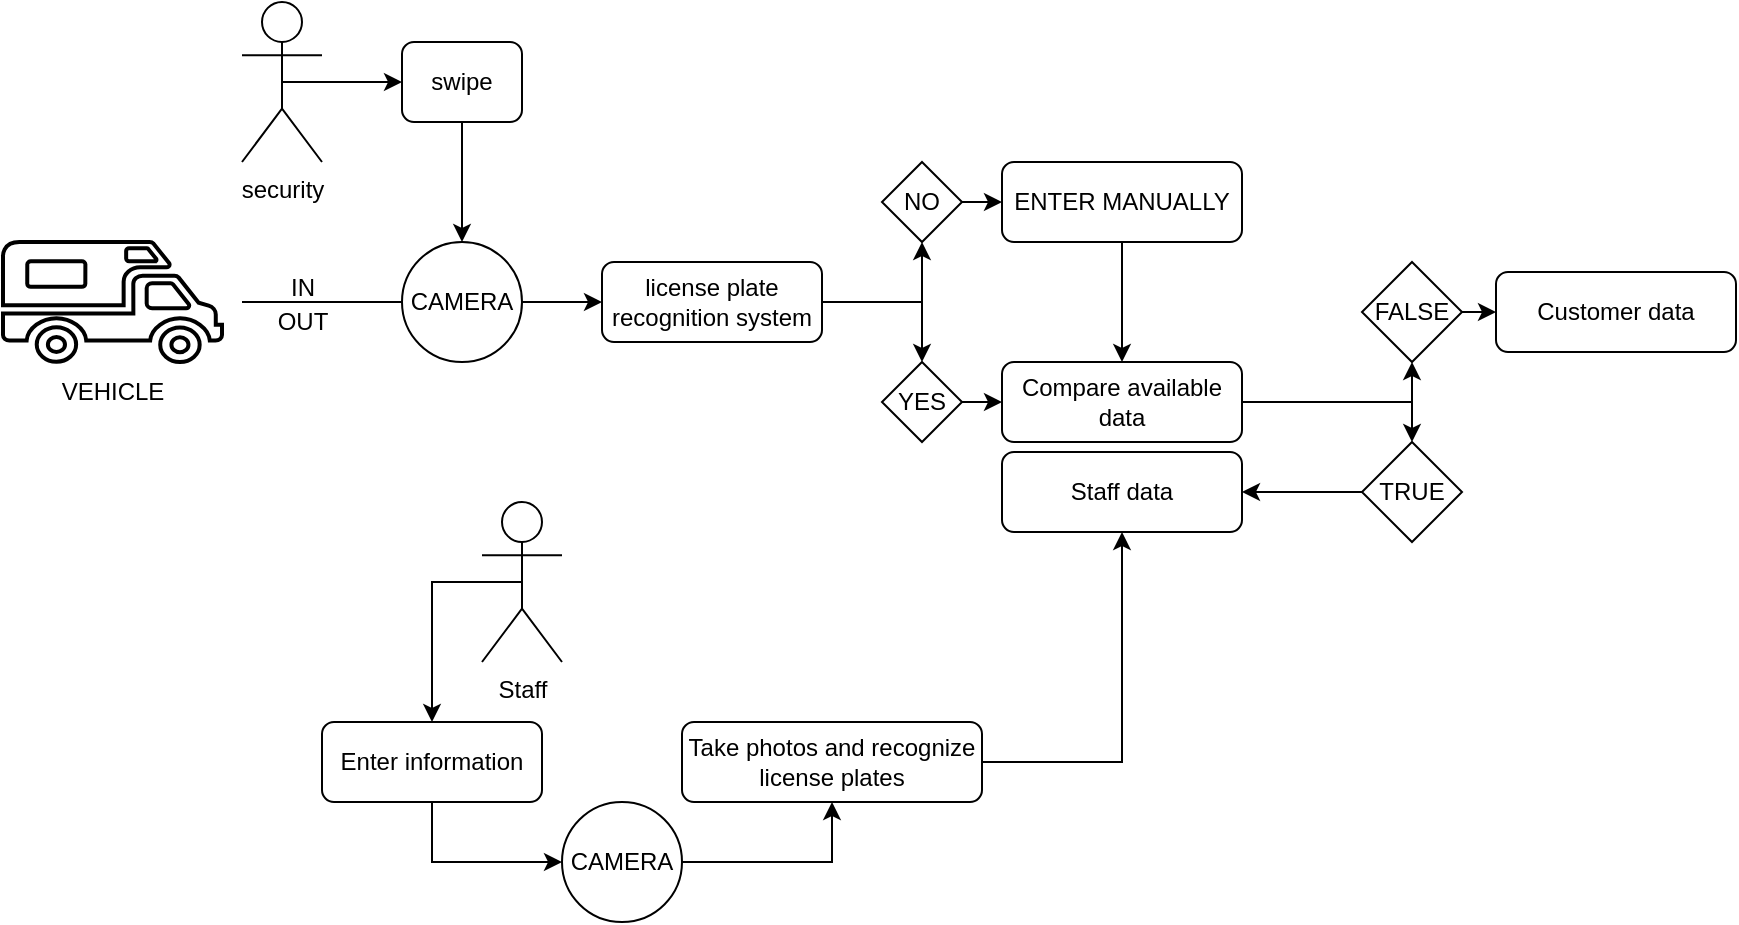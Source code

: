 <mxfile version="24.5.4" type="github">
  <diagram name="Trang-1" id="9g4NJWQaRpeCCxSCEzkC">
    <mxGraphModel dx="1400" dy="1865" grid="0" gridSize="10" guides="1" tooltips="1" connect="1" arrows="1" fold="1" page="1" pageScale="1" pageWidth="827" pageHeight="1169" math="0" shadow="0">
      <root>
        <mxCell id="0" />
        <mxCell id="1" parent="0" />
        <mxCell id="WoNUFKYh86xmJahRJ14r-59" style="edgeStyle=orthogonalEdgeStyle;rounded=0;orthogonalLoop=1;jettySize=auto;html=1;exitX=0.5;exitY=0.5;exitDx=0;exitDy=0;exitPerimeter=0;" parent="1" source="WoNUFKYh86xmJahRJ14r-2" target="WoNUFKYh86xmJahRJ14r-58" edge="1">
          <mxGeometry relative="1" as="geometry" />
        </mxCell>
        <mxCell id="WoNUFKYh86xmJahRJ14r-2" value="security" style="shape=umlActor;verticalLabelPosition=bottom;verticalAlign=top;html=1;outlineConnect=0;" parent="1" vertex="1">
          <mxGeometry x="200" y="-20" width="40" height="80" as="geometry" />
        </mxCell>
        <mxCell id="WoNUFKYh86xmJahRJ14r-68" style="edgeStyle=orthogonalEdgeStyle;rounded=0;orthogonalLoop=1;jettySize=auto;html=1;exitX=1;exitY=0.5;exitDx=0;exitDy=0;" parent="1" source="WoNUFKYh86xmJahRJ14r-7" target="WoNUFKYh86xmJahRJ14r-61" edge="1">
          <mxGeometry relative="1" as="geometry" />
        </mxCell>
        <mxCell id="WoNUFKYh86xmJahRJ14r-7" value="CAMERA" style="ellipse;whiteSpace=wrap;html=1;aspect=fixed;" parent="1" vertex="1">
          <mxGeometry x="280" y="100" width="60" height="60" as="geometry" />
        </mxCell>
        <mxCell id="WoNUFKYh86xmJahRJ14r-102" style="edgeStyle=orthogonalEdgeStyle;rounded=0;orthogonalLoop=1;jettySize=auto;html=1;exitX=1;exitY=0.5;exitDx=0;exitDy=0;entryX=0.5;entryY=1;entryDx=0;entryDy=0;" parent="1" source="WoNUFKYh86xmJahRJ14r-30" target="WoNUFKYh86xmJahRJ14r-94" edge="1">
          <mxGeometry relative="1" as="geometry" />
        </mxCell>
        <mxCell id="WoNUFKYh86xmJahRJ14r-30" value="Take photos and recognize license plates" style="rounded=1;whiteSpace=wrap;html=1;" parent="1" vertex="1">
          <mxGeometry x="420" y="340" width="150" height="40" as="geometry" />
        </mxCell>
        <mxCell id="WoNUFKYh86xmJahRJ14r-92" style="edgeStyle=orthogonalEdgeStyle;rounded=0;orthogonalLoop=1;jettySize=auto;html=1;exitX=0.5;exitY=0.5;exitDx=0;exitDy=0;exitPerimeter=0;entryX=0.5;entryY=0;entryDx=0;entryDy=0;" parent="1" source="WoNUFKYh86xmJahRJ14r-31" target="WoNUFKYh86xmJahRJ14r-35" edge="1">
          <mxGeometry relative="1" as="geometry">
            <Array as="points">
              <mxPoint x="295" y="270" />
            </Array>
          </mxGeometry>
        </mxCell>
        <mxCell id="WoNUFKYh86xmJahRJ14r-31" value="Staff" style="shape=umlActor;verticalLabelPosition=bottom;verticalAlign=top;html=1;outlineConnect=0;" parent="1" vertex="1">
          <mxGeometry x="320" y="230" width="40" height="80" as="geometry" />
        </mxCell>
        <mxCell id="WoNUFKYh86xmJahRJ14r-101" style="edgeStyle=orthogonalEdgeStyle;rounded=0;orthogonalLoop=1;jettySize=auto;html=1;exitX=1;exitY=0.5;exitDx=0;exitDy=0;entryX=0.5;entryY=1;entryDx=0;entryDy=0;" parent="1" source="WoNUFKYh86xmJahRJ14r-33" target="WoNUFKYh86xmJahRJ14r-30" edge="1">
          <mxGeometry relative="1" as="geometry" />
        </mxCell>
        <mxCell id="WoNUFKYh86xmJahRJ14r-33" value="CAMERA" style="ellipse;whiteSpace=wrap;html=1;aspect=fixed;" parent="1" vertex="1">
          <mxGeometry x="360" y="380" width="60" height="60" as="geometry" />
        </mxCell>
        <mxCell id="WoNUFKYh86xmJahRJ14r-93" style="edgeStyle=orthogonalEdgeStyle;rounded=0;orthogonalLoop=1;jettySize=auto;html=1;exitX=0.5;exitY=1;exitDx=0;exitDy=0;entryX=0;entryY=0.5;entryDx=0;entryDy=0;" parent="1" source="WoNUFKYh86xmJahRJ14r-35" target="WoNUFKYh86xmJahRJ14r-33" edge="1">
          <mxGeometry relative="1" as="geometry" />
        </mxCell>
        <mxCell id="WoNUFKYh86xmJahRJ14r-35" value="Enter information" style="rounded=1;whiteSpace=wrap;html=1;" parent="1" vertex="1">
          <mxGeometry x="240" y="340" width="110" height="40" as="geometry" />
        </mxCell>
        <mxCell id="WoNUFKYh86xmJahRJ14r-51" value="" style="shape=mxgraph.signs.sports.rv;html=1;pointerEvents=1;fillColor=#ffffff;strokeColor=default;verticalLabelPosition=bottom;verticalAlign=top;align=center;fillStyle=auto;strokeWidth=2;" parent="1" vertex="1">
          <mxGeometry x="80" y="100" width="110" height="60" as="geometry" />
        </mxCell>
        <mxCell id="WoNUFKYh86xmJahRJ14r-53" value="" style="line;strokeWidth=1;rotatable=0;dashed=0;labelPosition=right;align=left;verticalAlign=middle;spacingTop=0;spacingLeft=6;points=[];portConstraint=eastwest;" parent="1" vertex="1">
          <mxGeometry x="200" y="125" width="80" height="10" as="geometry" />
        </mxCell>
        <mxCell id="WoNUFKYh86xmJahRJ14r-54" value="IN" style="text;html=1;align=center;verticalAlign=middle;resizable=0;points=[];autosize=1;strokeColor=none;fillColor=none;" parent="1" vertex="1">
          <mxGeometry x="210" y="108" width="40" height="30" as="geometry" />
        </mxCell>
        <mxCell id="WoNUFKYh86xmJahRJ14r-55" value="OUT" style="text;html=1;align=center;verticalAlign=middle;resizable=0;points=[];autosize=1;strokeColor=none;fillColor=none;" parent="1" vertex="1">
          <mxGeometry x="205" y="125" width="50" height="30" as="geometry" />
        </mxCell>
        <mxCell id="WoNUFKYh86xmJahRJ14r-60" style="edgeStyle=orthogonalEdgeStyle;rounded=0;orthogonalLoop=1;jettySize=auto;html=1;exitX=0.5;exitY=1;exitDx=0;exitDy=0;entryX=0.5;entryY=0;entryDx=0;entryDy=0;" parent="1" source="WoNUFKYh86xmJahRJ14r-58" target="WoNUFKYh86xmJahRJ14r-7" edge="1">
          <mxGeometry relative="1" as="geometry" />
        </mxCell>
        <mxCell id="WoNUFKYh86xmJahRJ14r-58" value="swipe" style="rounded=1;whiteSpace=wrap;html=1;" parent="1" vertex="1">
          <mxGeometry x="280" width="60" height="40" as="geometry" />
        </mxCell>
        <mxCell id="WoNUFKYh86xmJahRJ14r-66" style="edgeStyle=orthogonalEdgeStyle;rounded=0;orthogonalLoop=1;jettySize=auto;html=1;exitX=1;exitY=0.5;exitDx=0;exitDy=0;entryX=0.5;entryY=1;entryDx=0;entryDy=0;" parent="1" source="WoNUFKYh86xmJahRJ14r-61" target="WoNUFKYh86xmJahRJ14r-62" edge="1">
          <mxGeometry relative="1" as="geometry" />
        </mxCell>
        <mxCell id="WoNUFKYh86xmJahRJ14r-67" style="edgeStyle=orthogonalEdgeStyle;rounded=0;orthogonalLoop=1;jettySize=auto;html=1;exitX=1;exitY=0.5;exitDx=0;exitDy=0;entryX=0.5;entryY=0;entryDx=0;entryDy=0;" parent="1" source="WoNUFKYh86xmJahRJ14r-61" target="WoNUFKYh86xmJahRJ14r-63" edge="1">
          <mxGeometry relative="1" as="geometry" />
        </mxCell>
        <mxCell id="WoNUFKYh86xmJahRJ14r-61" value="license plate recognition system" style="rounded=1;whiteSpace=wrap;html=1;" parent="1" vertex="1">
          <mxGeometry x="380" y="110" width="110" height="40" as="geometry" />
        </mxCell>
        <mxCell id="WoNUFKYh86xmJahRJ14r-70" style="edgeStyle=orthogonalEdgeStyle;rounded=0;orthogonalLoop=1;jettySize=auto;html=1;exitX=1;exitY=0.5;exitDx=0;exitDy=0;entryX=0;entryY=0.5;entryDx=0;entryDy=0;" parent="1" source="WoNUFKYh86xmJahRJ14r-62" target="WoNUFKYh86xmJahRJ14r-69" edge="1">
          <mxGeometry relative="1" as="geometry" />
        </mxCell>
        <mxCell id="WoNUFKYh86xmJahRJ14r-62" value="NO" style="rhombus;whiteSpace=wrap;html=1;" parent="1" vertex="1">
          <mxGeometry x="520" y="60" width="40" height="40" as="geometry" />
        </mxCell>
        <mxCell id="WoNUFKYh86xmJahRJ14r-63" value="YES" style="rhombus;whiteSpace=wrap;html=1;" parent="1" vertex="1">
          <mxGeometry x="520" y="160" width="40" height="40" as="geometry" />
        </mxCell>
        <mxCell id="WoNUFKYh86xmJahRJ14r-81" style="edgeStyle=orthogonalEdgeStyle;rounded=0;orthogonalLoop=1;jettySize=auto;html=1;exitX=0.5;exitY=1;exitDx=0;exitDy=0;entryX=0.5;entryY=0;entryDx=0;entryDy=0;" parent="1" source="WoNUFKYh86xmJahRJ14r-69" target="WoNUFKYh86xmJahRJ14r-79" edge="1">
          <mxGeometry relative="1" as="geometry" />
        </mxCell>
        <mxCell id="WoNUFKYh86xmJahRJ14r-69" value="ENTER MANUALLY" style="rounded=1;whiteSpace=wrap;html=1;" parent="1" vertex="1">
          <mxGeometry x="580" y="60" width="120" height="40" as="geometry" />
        </mxCell>
        <mxCell id="WoNUFKYh86xmJahRJ14r-72" value="VEHICLE" style="text;html=1;align=center;verticalAlign=middle;resizable=0;points=[];autosize=1;strokeColor=none;fillColor=none;" parent="1" vertex="1">
          <mxGeometry x="100" y="160" width="70" height="30" as="geometry" />
        </mxCell>
        <mxCell id="WoNUFKYh86xmJahRJ14r-97" style="edgeStyle=orthogonalEdgeStyle;rounded=0;orthogonalLoop=1;jettySize=auto;html=1;exitX=1;exitY=0.5;exitDx=0;exitDy=0;entryX=0;entryY=0.5;entryDx=0;entryDy=0;" parent="1" source="WoNUFKYh86xmJahRJ14r-76" target="WoNUFKYh86xmJahRJ14r-96" edge="1">
          <mxGeometry relative="1" as="geometry" />
        </mxCell>
        <mxCell id="WoNUFKYh86xmJahRJ14r-76" value="FALSE" style="rhombus;whiteSpace=wrap;html=1;" parent="1" vertex="1">
          <mxGeometry x="760" y="110" width="50" height="50" as="geometry" />
        </mxCell>
        <mxCell id="WoNUFKYh86xmJahRJ14r-95" style="edgeStyle=orthogonalEdgeStyle;rounded=0;orthogonalLoop=1;jettySize=auto;html=1;exitX=0;exitY=0.5;exitDx=0;exitDy=0;entryX=1;entryY=0.5;entryDx=0;entryDy=0;" parent="1" source="WoNUFKYh86xmJahRJ14r-77" target="WoNUFKYh86xmJahRJ14r-94" edge="1">
          <mxGeometry relative="1" as="geometry" />
        </mxCell>
        <mxCell id="WoNUFKYh86xmJahRJ14r-77" value="TRUE" style="rhombus;whiteSpace=wrap;html=1;" parent="1" vertex="1">
          <mxGeometry x="760" y="200" width="50" height="50" as="geometry" />
        </mxCell>
        <mxCell id="WoNUFKYh86xmJahRJ14r-82" style="edgeStyle=orthogonalEdgeStyle;rounded=0;orthogonalLoop=1;jettySize=auto;html=1;exitX=1;exitY=0.5;exitDx=0;exitDy=0;entryX=0.5;entryY=1;entryDx=0;entryDy=0;" parent="1" source="WoNUFKYh86xmJahRJ14r-79" target="WoNUFKYh86xmJahRJ14r-76" edge="1">
          <mxGeometry relative="1" as="geometry">
            <Array as="points">
              <mxPoint x="785" y="180" />
            </Array>
          </mxGeometry>
        </mxCell>
        <mxCell id="WoNUFKYh86xmJahRJ14r-83" style="edgeStyle=orthogonalEdgeStyle;rounded=0;orthogonalLoop=1;jettySize=auto;html=1;exitX=1;exitY=0.5;exitDx=0;exitDy=0;entryX=0.5;entryY=0;entryDx=0;entryDy=0;" parent="1" source="WoNUFKYh86xmJahRJ14r-79" target="WoNUFKYh86xmJahRJ14r-77" edge="1">
          <mxGeometry relative="1" as="geometry">
            <Array as="points">
              <mxPoint x="785" y="180" />
            </Array>
          </mxGeometry>
        </mxCell>
        <mxCell id="WoNUFKYh86xmJahRJ14r-79" value="Compare available data" style="rounded=1;whiteSpace=wrap;html=1;" parent="1" vertex="1">
          <mxGeometry x="580" y="160" width="120" height="40" as="geometry" />
        </mxCell>
        <mxCell id="WoNUFKYh86xmJahRJ14r-80" style="edgeStyle=orthogonalEdgeStyle;rounded=0;orthogonalLoop=1;jettySize=auto;html=1;exitX=1;exitY=0.5;exitDx=0;exitDy=0;entryX=0;entryY=0.5;entryDx=0;entryDy=0;" parent="1" source="WoNUFKYh86xmJahRJ14r-63" target="WoNUFKYh86xmJahRJ14r-79" edge="1">
          <mxGeometry relative="1" as="geometry" />
        </mxCell>
        <mxCell id="WoNUFKYh86xmJahRJ14r-94" value="Staff data" style="rounded=1;whiteSpace=wrap;html=1;" parent="1" vertex="1">
          <mxGeometry x="580" y="205" width="120" height="40" as="geometry" />
        </mxCell>
        <mxCell id="WoNUFKYh86xmJahRJ14r-96" value="Customer data" style="rounded=1;whiteSpace=wrap;html=1;" parent="1" vertex="1">
          <mxGeometry x="827" y="115" width="120" height="40" as="geometry" />
        </mxCell>
      </root>
    </mxGraphModel>
  </diagram>
</mxfile>
